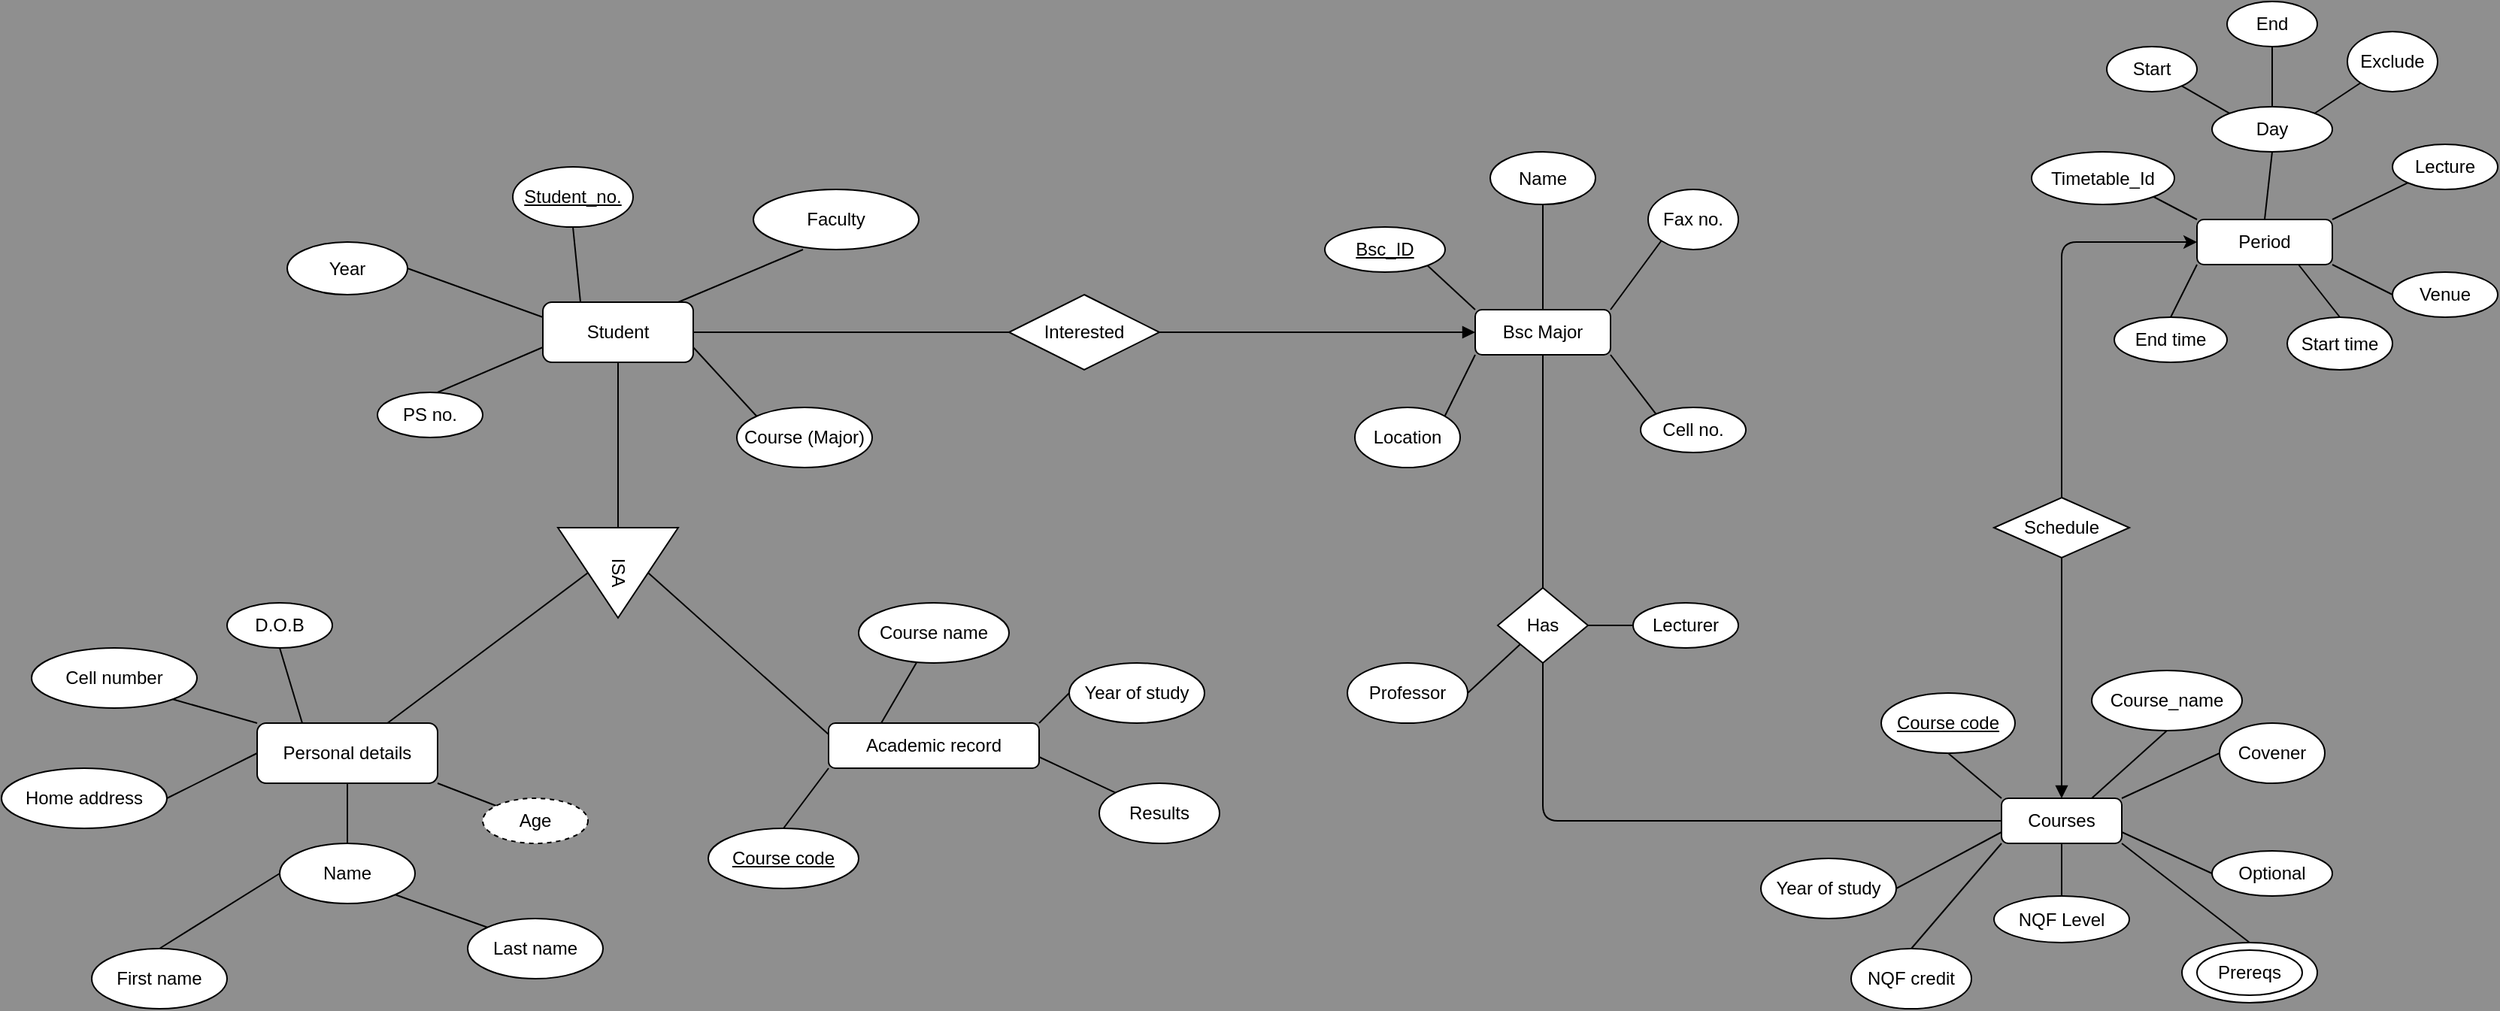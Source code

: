 <mxfile>
    <diagram name="Page-1" id="FQQqBNlwL5EXPb4EJAQb">
        <mxGraphModel dx="1403" dy="512" grid="1" gridSize="10" guides="1" tooltips="1" connect="1" arrows="1" fold="1" page="1" pageScale="1" pageWidth="827" pageHeight="1169" background="#8F8F8F" math="0" shadow="0">
            <root>
                <mxCell id="0"/>
                <mxCell id="1" parent="0"/>
                <mxCell id="47" style="edgeStyle=none;html=1;exitX=1;exitY=0.5;exitDx=0;exitDy=0;entryX=0;entryY=0.5;entryDx=0;entryDy=0;endArrow=none;endFill=0;" parent="1" source="2" target="46" edge="1">
                    <mxGeometry relative="1" as="geometry"/>
                </mxCell>
                <mxCell id="2" value="Student" style="rounded=1;whiteSpace=wrap;html=1;" parent="1" vertex="1">
                    <mxGeometry x="240" y="640" width="100" height="40" as="geometry"/>
                </mxCell>
                <mxCell id="3" value="&lt;u&gt;Student_no.&lt;/u&gt;" style="ellipse;whiteSpace=wrap;html=1;" parent="1" vertex="1">
                    <mxGeometry x="220" y="550" width="80" height="40" as="geometry"/>
                </mxCell>
                <mxCell id="4" value="Faculty" style="ellipse;whiteSpace=wrap;html=1;" parent="1" vertex="1">
                    <mxGeometry x="380" y="565" width="110" height="40" as="geometry"/>
                </mxCell>
                <mxCell id="5" value="PS no." style="ellipse;whiteSpace=wrap;html=1;" parent="1" vertex="1">
                    <mxGeometry x="130" y="700" width="70" height="30" as="geometry"/>
                </mxCell>
                <mxCell id="6" value="Course (Major)" style="ellipse;whiteSpace=wrap;html=1;" parent="1" vertex="1">
                    <mxGeometry x="369" y="710" width="90" height="40" as="geometry"/>
                </mxCell>
                <mxCell id="9" value="" style="endArrow=none;html=1;entryX=0.5;entryY=1;entryDx=0;entryDy=0;" parent="1" target="3" edge="1">
                    <mxGeometry width="50" height="50" relative="1" as="geometry">
                        <mxPoint x="265" y="640" as="sourcePoint"/>
                        <mxPoint x="315" y="590" as="targetPoint"/>
                    </mxGeometry>
                </mxCell>
                <mxCell id="10" value="" style="endArrow=none;html=1;entryX=0.3;entryY=1;entryDx=0;entryDy=0;entryPerimeter=0;" parent="1" target="4" edge="1">
                    <mxGeometry width="50" height="50" relative="1" as="geometry">
                        <mxPoint x="330" y="640" as="sourcePoint"/>
                        <mxPoint x="380" y="590" as="targetPoint"/>
                    </mxGeometry>
                </mxCell>
                <mxCell id="11" value="" style="endArrow=none;html=1;entryX=0;entryY=0.75;entryDx=0;entryDy=0;" parent="1" target="2" edge="1">
                    <mxGeometry width="50" height="50" relative="1" as="geometry">
                        <mxPoint x="170" y="700" as="sourcePoint"/>
                        <mxPoint x="220" y="650" as="targetPoint"/>
                    </mxGeometry>
                </mxCell>
                <mxCell id="12" value="" style="endArrow=none;html=1;exitX=1;exitY=0.75;exitDx=0;exitDy=0;entryX=0;entryY=0;entryDx=0;entryDy=0;" parent="1" source="2" target="6" edge="1">
                    <mxGeometry width="50" height="50" relative="1" as="geometry">
                        <mxPoint x="390" y="750" as="sourcePoint"/>
                        <mxPoint x="440" y="700" as="targetPoint"/>
                    </mxGeometry>
                </mxCell>
                <mxCell id="13" value="ISA" style="triangle;whiteSpace=wrap;html=1;rotation=90;" parent="1" vertex="1">
                    <mxGeometry x="260" y="780" width="60" height="80" as="geometry"/>
                </mxCell>
                <mxCell id="14" value="" style="endArrow=none;html=1;exitX=0;exitY=0.5;exitDx=0;exitDy=0;" parent="1" source="13" edge="1">
                    <mxGeometry width="50" height="50" relative="1" as="geometry">
                        <mxPoint x="240" y="730" as="sourcePoint"/>
                        <mxPoint x="290" y="680" as="targetPoint"/>
                    </mxGeometry>
                </mxCell>
                <mxCell id="40" style="edgeStyle=none;html=1;exitX=0;exitY=1;exitDx=0;exitDy=0;entryX=0.5;entryY=0;entryDx=0;entryDy=0;endArrow=none;endFill=0;" parent="1" source="15" target="39" edge="1">
                    <mxGeometry relative="1" as="geometry"/>
                </mxCell>
                <mxCell id="41" style="edgeStyle=none;html=1;exitX=1;exitY=0.75;exitDx=0;exitDy=0;endArrow=none;endFill=0;" parent="1" source="15" target="38" edge="1">
                    <mxGeometry relative="1" as="geometry"/>
                </mxCell>
                <mxCell id="42" style="edgeStyle=none;html=1;exitX=1;exitY=0;exitDx=0;exitDy=0;entryX=0;entryY=0.5;entryDx=0;entryDy=0;endArrow=none;endFill=0;" parent="1" source="15" target="37" edge="1">
                    <mxGeometry relative="1" as="geometry"/>
                </mxCell>
                <mxCell id="43" style="edgeStyle=none;html=1;exitX=0.25;exitY=0;exitDx=0;exitDy=0;endArrow=none;endFill=0;" parent="1" source="15" target="36" edge="1">
                    <mxGeometry relative="1" as="geometry"/>
                </mxCell>
                <mxCell id="44" style="edgeStyle=none;html=1;exitX=0;exitY=0.25;exitDx=0;exitDy=0;entryX=0.5;entryY=0;entryDx=0;entryDy=0;endArrow=none;endFill=0;" parent="1" source="15" target="13" edge="1">
                    <mxGeometry relative="1" as="geometry"/>
                </mxCell>
                <mxCell id="15" value="Academic record" style="rounded=1;whiteSpace=wrap;html=1;" parent="1" vertex="1">
                    <mxGeometry x="430" y="920" width="140" height="30" as="geometry"/>
                </mxCell>
                <mxCell id="28" style="edgeStyle=none;html=1;endArrow=none;endFill=0;" parent="1" source="16" target="20" edge="1">
                    <mxGeometry relative="1" as="geometry"/>
                </mxCell>
                <mxCell id="29" style="edgeStyle=none;html=1;exitX=1;exitY=1;exitDx=0;exitDy=0;endArrow=none;endFill=0;" parent="1" source="16" target="24" edge="1">
                    <mxGeometry relative="1" as="geometry"/>
                </mxCell>
                <mxCell id="33" style="edgeStyle=none;html=1;exitX=0;exitY=0.5;exitDx=0;exitDy=0;entryX=1;entryY=0.5;entryDx=0;entryDy=0;endArrow=none;endFill=0;" parent="1" source="16" target="23" edge="1">
                    <mxGeometry relative="1" as="geometry"/>
                </mxCell>
                <mxCell id="34" style="edgeStyle=none;html=1;exitX=0;exitY=0;exitDx=0;exitDy=0;entryX=1;entryY=1;entryDx=0;entryDy=0;endArrow=none;endFill=0;" parent="1" source="16" target="22" edge="1">
                    <mxGeometry relative="1" as="geometry"/>
                </mxCell>
                <mxCell id="35" style="edgeStyle=none;html=1;exitX=0.25;exitY=0;exitDx=0;exitDy=0;entryX=0.5;entryY=1;entryDx=0;entryDy=0;endArrow=none;endFill=0;" parent="1" source="16" target="21" edge="1">
                    <mxGeometry relative="1" as="geometry"/>
                </mxCell>
                <mxCell id="16" value="Personal details" style="rounded=1;whiteSpace=wrap;html=1;" parent="1" vertex="1">
                    <mxGeometry x="50" y="920" width="120" height="40" as="geometry"/>
                </mxCell>
                <mxCell id="17" value="Last name" style="ellipse;whiteSpace=wrap;html=1;" parent="1" vertex="1">
                    <mxGeometry x="190" y="1050" width="90" height="40" as="geometry"/>
                </mxCell>
                <mxCell id="19" value="First name" style="ellipse;whiteSpace=wrap;html=1;" parent="1" vertex="1">
                    <mxGeometry x="-60" y="1070" width="90" height="40" as="geometry"/>
                </mxCell>
                <mxCell id="30" style="edgeStyle=none;html=1;exitX=1;exitY=1;exitDx=0;exitDy=0;entryX=0;entryY=0;entryDx=0;entryDy=0;endArrow=none;endFill=0;" parent="1" source="20" target="17" edge="1">
                    <mxGeometry relative="1" as="geometry"/>
                </mxCell>
                <mxCell id="32" style="edgeStyle=none;html=1;exitX=0;exitY=0.5;exitDx=0;exitDy=0;entryX=0.5;entryY=0;entryDx=0;entryDy=0;endArrow=none;endFill=0;" parent="1" source="20" target="19" edge="1">
                    <mxGeometry relative="1" as="geometry"/>
                </mxCell>
                <mxCell id="20" value="Name" style="ellipse;whiteSpace=wrap;html=1;" parent="1" vertex="1">
                    <mxGeometry x="65" y="1000" width="90" height="40" as="geometry"/>
                </mxCell>
                <mxCell id="21" value="D.O.B" style="ellipse;whiteSpace=wrap;html=1;" parent="1" vertex="1">
                    <mxGeometry x="30" y="840" width="70" height="30" as="geometry"/>
                </mxCell>
                <mxCell id="22" value="Cell number" style="ellipse;whiteSpace=wrap;html=1;" parent="1" vertex="1">
                    <mxGeometry x="-100" y="870" width="110" height="40" as="geometry"/>
                </mxCell>
                <mxCell id="23" value="Home address" style="ellipse;whiteSpace=wrap;html=1;" parent="1" vertex="1">
                    <mxGeometry x="-120" y="950" width="110" height="40" as="geometry"/>
                </mxCell>
                <mxCell id="24" value="Age" style="ellipse;whiteSpace=wrap;html=1;dashed=1;" parent="1" vertex="1">
                    <mxGeometry x="200" y="970" width="70" height="30" as="geometry"/>
                </mxCell>
                <mxCell id="25" value="Year" style="ellipse;whiteSpace=wrap;html=1;" parent="1" vertex="1">
                    <mxGeometry x="70" y="600" width="80" height="35" as="geometry"/>
                </mxCell>
                <mxCell id="26" value="" style="endArrow=none;html=1;exitX=1;exitY=0.5;exitDx=0;exitDy=0;" parent="1" source="25" edge="1">
                    <mxGeometry width="50" height="50" relative="1" as="geometry">
                        <mxPoint x="190" y="700" as="sourcePoint"/>
                        <mxPoint x="240" y="650" as="targetPoint"/>
                    </mxGeometry>
                </mxCell>
                <mxCell id="27" value="" style="endArrow=none;html=1;" parent="1" source="16" edge="1">
                    <mxGeometry width="50" height="50" relative="1" as="geometry">
                        <mxPoint x="220" y="870" as="sourcePoint"/>
                        <mxPoint x="270" y="820" as="targetPoint"/>
                    </mxGeometry>
                </mxCell>
                <mxCell id="36" value="Course name" style="ellipse;whiteSpace=wrap;html=1;" parent="1" vertex="1">
                    <mxGeometry x="450" y="840" width="100" height="40" as="geometry"/>
                </mxCell>
                <mxCell id="37" value="Year of study" style="ellipse;whiteSpace=wrap;html=1;" parent="1" vertex="1">
                    <mxGeometry x="590" y="880" width="90" height="40" as="geometry"/>
                </mxCell>
                <mxCell id="38" value="Results" style="ellipse;whiteSpace=wrap;html=1;" parent="1" vertex="1">
                    <mxGeometry x="610" y="960" width="80" height="40" as="geometry"/>
                </mxCell>
                <mxCell id="39" value="&lt;u&gt;Course code&lt;/u&gt;" style="ellipse;whiteSpace=wrap;html=1;" parent="1" vertex="1">
                    <mxGeometry x="350" y="990" width="100" height="40" as="geometry"/>
                </mxCell>
                <mxCell id="54" style="edgeStyle=none;html=1;exitX=0.5;exitY=0;exitDx=0;exitDy=0;entryX=0.5;entryY=1;entryDx=0;entryDy=0;endArrow=none;endFill=0;" parent="1" source="45" target="50" edge="1">
                    <mxGeometry relative="1" as="geometry"/>
                </mxCell>
                <mxCell id="55" style="edgeStyle=none;html=1;exitX=0;exitY=0;exitDx=0;exitDy=0;entryX=1;entryY=1;entryDx=0;entryDy=0;endArrow=none;endFill=0;" parent="1" source="45" target="49" edge="1">
                    <mxGeometry relative="1" as="geometry"/>
                </mxCell>
                <mxCell id="56" style="edgeStyle=none;html=1;exitX=1;exitY=0;exitDx=0;exitDy=0;entryX=0;entryY=1;entryDx=0;entryDy=0;endArrow=none;endFill=0;" parent="1" source="45" target="53" edge="1">
                    <mxGeometry relative="1" as="geometry"/>
                </mxCell>
                <mxCell id="57" style="edgeStyle=none;html=1;exitX=0;exitY=1;exitDx=0;exitDy=0;entryX=1;entryY=0;entryDx=0;entryDy=0;endArrow=none;endFill=0;" parent="1" source="45" target="51" edge="1">
                    <mxGeometry relative="1" as="geometry"/>
                </mxCell>
                <mxCell id="58" style="edgeStyle=none;html=1;exitX=1;exitY=1;exitDx=0;exitDy=0;entryX=0;entryY=0;entryDx=0;entryDy=0;endArrow=none;endFill=0;" parent="1" source="45" target="52" edge="1">
                    <mxGeometry relative="1" as="geometry"/>
                </mxCell>
                <mxCell id="79" style="edgeStyle=none;html=1;exitX=0.5;exitY=1;exitDx=0;exitDy=0;entryX=0.5;entryY=0;entryDx=0;entryDy=0;endArrow=none;endFill=0;" parent="1" source="45" target="60" edge="1">
                    <mxGeometry relative="1" as="geometry"/>
                </mxCell>
                <mxCell id="45" value="Bsc Major" style="rounded=1;whiteSpace=wrap;html=1;" parent="1" vertex="1">
                    <mxGeometry x="860" y="645" width="90" height="30" as="geometry"/>
                </mxCell>
                <mxCell id="48" style="edgeStyle=none;html=1;exitX=1;exitY=0.5;exitDx=0;exitDy=0;entryX=0;entryY=0.5;entryDx=0;entryDy=0;endArrow=block;endFill=1;" parent="1" source="46" target="45" edge="1">
                    <mxGeometry relative="1" as="geometry"/>
                </mxCell>
                <mxCell id="46" value="Interested" style="rhombus;whiteSpace=wrap;html=1;" parent="1" vertex="1">
                    <mxGeometry x="550" y="635" width="100" height="50" as="geometry"/>
                </mxCell>
                <mxCell id="49" value="&lt;u&gt;Bsc_ID&lt;/u&gt;" style="ellipse;whiteSpace=wrap;html=1;" parent="1" vertex="1">
                    <mxGeometry x="760" y="590" width="80" height="30" as="geometry"/>
                </mxCell>
                <mxCell id="50" value="Name" style="ellipse;whiteSpace=wrap;html=1;" parent="1" vertex="1">
                    <mxGeometry x="870" y="540" width="70" height="35" as="geometry"/>
                </mxCell>
                <mxCell id="51" value="Location" style="ellipse;whiteSpace=wrap;html=1;" parent="1" vertex="1">
                    <mxGeometry x="780" y="710" width="70" height="40" as="geometry"/>
                </mxCell>
                <mxCell id="52" value="Cell no." style="ellipse;whiteSpace=wrap;html=1;" parent="1" vertex="1">
                    <mxGeometry x="970" y="710" width="70" height="30" as="geometry"/>
                </mxCell>
                <mxCell id="53" value="Fax no." style="ellipse;whiteSpace=wrap;html=1;" parent="1" vertex="1">
                    <mxGeometry x="975" y="565" width="60" height="40" as="geometry"/>
                </mxCell>
                <mxCell id="71" style="edgeStyle=none;html=1;exitX=0;exitY=0;exitDx=0;exitDy=0;entryX=0.5;entryY=1;entryDx=0;entryDy=0;endArrow=none;endFill=0;" parent="1" source="59" target="67" edge="1">
                    <mxGeometry relative="1" as="geometry"/>
                </mxCell>
                <mxCell id="72" style="edgeStyle=none;html=1;exitX=0.75;exitY=0;exitDx=0;exitDy=0;entryX=0.5;entryY=1;entryDx=0;entryDy=0;endArrow=none;endFill=0;" parent="1" source="59" target="68" edge="1">
                    <mxGeometry relative="1" as="geometry"/>
                </mxCell>
                <mxCell id="73" style="edgeStyle=none;html=1;exitX=1;exitY=0;exitDx=0;exitDy=0;entryX=0;entryY=0.5;entryDx=0;entryDy=0;endArrow=none;endFill=0;" parent="1" source="59" target="62" edge="1">
                    <mxGeometry relative="1" as="geometry"/>
                </mxCell>
                <mxCell id="74" style="edgeStyle=none;html=1;exitX=0.5;exitY=1;exitDx=0;exitDy=0;endArrow=none;endFill=0;" parent="1" source="59" target="64" edge="1">
                    <mxGeometry relative="1" as="geometry"/>
                </mxCell>
                <mxCell id="75" style="edgeStyle=none;html=1;exitX=1;exitY=0.75;exitDx=0;exitDy=0;entryX=0;entryY=0.5;entryDx=0;entryDy=0;endArrow=none;endFill=0;" parent="1" source="59" target="63" edge="1">
                    <mxGeometry relative="1" as="geometry"/>
                </mxCell>
                <mxCell id="76" style="edgeStyle=none;html=1;exitX=1;exitY=1;exitDx=0;exitDy=0;entryX=0.5;entryY=0;entryDx=0;entryDy=0;endArrow=none;endFill=0;" parent="1" source="59" target="61" edge="1">
                    <mxGeometry relative="1" as="geometry"/>
                </mxCell>
                <mxCell id="77" style="edgeStyle=none;html=1;exitX=0;exitY=1;exitDx=0;exitDy=0;entryX=0.5;entryY=0;entryDx=0;entryDy=0;endArrow=none;endFill=0;" parent="1" source="59" target="65" edge="1">
                    <mxGeometry relative="1" as="geometry"/>
                </mxCell>
                <mxCell id="78" style="edgeStyle=none;html=1;exitX=0;exitY=0.75;exitDx=0;exitDy=0;entryX=1;entryY=0.5;entryDx=0;entryDy=0;endArrow=none;endFill=0;" parent="1" source="59" target="66" edge="1">
                    <mxGeometry relative="1" as="geometry"/>
                </mxCell>
                <mxCell id="59" value="Courses" style="rounded=1;whiteSpace=wrap;html=1;" parent="1" vertex="1">
                    <mxGeometry x="1210" y="970" width="80" height="30" as="geometry"/>
                </mxCell>
                <mxCell id="80" style="edgeStyle=none;html=1;exitX=0.5;exitY=1;exitDx=0;exitDy=0;entryX=0;entryY=0.5;entryDx=0;entryDy=0;endArrow=none;endFill=0;" parent="1" source="60" target="59" edge="1">
                    <mxGeometry relative="1" as="geometry">
                        <Array as="points">
                            <mxPoint x="905" y="985"/>
                        </Array>
                    </mxGeometry>
                </mxCell>
                <mxCell id="105" style="edgeStyle=none;html=1;exitX=1;exitY=0.5;exitDx=0;exitDy=0;entryX=0;entryY=0.5;entryDx=0;entryDy=0;endArrow=none;endFill=0;" parent="1" source="60" target="103" edge="1">
                    <mxGeometry relative="1" as="geometry"/>
                </mxCell>
                <mxCell id="106" style="edgeStyle=none;html=1;exitX=0;exitY=1;exitDx=0;exitDy=0;entryX=1;entryY=0.5;entryDx=0;entryDy=0;endArrow=none;endFill=0;" parent="1" source="60" target="104" edge="1">
                    <mxGeometry relative="1" as="geometry"/>
                </mxCell>
                <mxCell id="60" value="Has" style="rhombus;whiteSpace=wrap;html=1;" parent="1" vertex="1">
                    <mxGeometry x="875" y="830" width="60" height="50" as="geometry"/>
                </mxCell>
                <mxCell id="62" value="Covener" style="ellipse;whiteSpace=wrap;html=1;" parent="1" vertex="1">
                    <mxGeometry x="1355" y="920" width="70" height="40" as="geometry"/>
                </mxCell>
                <mxCell id="63" value="Optional" style="ellipse;whiteSpace=wrap;html=1;" parent="1" vertex="1">
                    <mxGeometry x="1350" y="1005" width="80" height="30" as="geometry"/>
                </mxCell>
                <mxCell id="64" value="NQF Level" style="ellipse;whiteSpace=wrap;html=1;" parent="1" vertex="1">
                    <mxGeometry x="1205" y="1035" width="90" height="31" as="geometry"/>
                </mxCell>
                <mxCell id="65" value="NQF credit" style="ellipse;whiteSpace=wrap;html=1;" parent="1" vertex="1">
                    <mxGeometry x="1110" y="1070" width="80" height="40" as="geometry"/>
                </mxCell>
                <mxCell id="66" value="Year of study" style="ellipse;whiteSpace=wrap;html=1;" parent="1" vertex="1">
                    <mxGeometry x="1050" y="1010" width="90" height="40" as="geometry"/>
                </mxCell>
                <mxCell id="67" value="&lt;u&gt;Course code&lt;/u&gt;" style="ellipse;whiteSpace=wrap;html=1;" parent="1" vertex="1">
                    <mxGeometry x="1130" y="900" width="89" height="40" as="geometry"/>
                </mxCell>
                <mxCell id="68" value="Course_name" style="ellipse;whiteSpace=wrap;html=1;" parent="1" vertex="1">
                    <mxGeometry x="1270" y="885" width="100" height="40" as="geometry"/>
                </mxCell>
                <mxCell id="70" value="" style="group" parent="1" vertex="1" connectable="0">
                    <mxGeometry x="1330" y="1066" width="90" height="40" as="geometry"/>
                </mxCell>
                <mxCell id="61" value="" style="ellipse;whiteSpace=wrap;html=1;" parent="70" vertex="1">
                    <mxGeometry width="90" height="40" as="geometry"/>
                </mxCell>
                <mxCell id="69" value="Prereqs" style="ellipse;whiteSpace=wrap;html=1;" parent="70" vertex="1">
                    <mxGeometry x="10" y="5" width="70" height="30" as="geometry"/>
                </mxCell>
                <mxCell id="91" style="edgeStyle=none;html=1;exitX=0;exitY=0;exitDx=0;exitDy=0;entryX=1;entryY=1;entryDx=0;entryDy=0;endArrow=none;endFill=0;" parent="1" source="81" target="88" edge="1">
                    <mxGeometry relative="1" as="geometry"/>
                </mxCell>
                <mxCell id="92" style="edgeStyle=none;html=1;exitX=0.5;exitY=0;exitDx=0;exitDy=0;entryX=0.5;entryY=1;entryDx=0;entryDy=0;endArrow=none;endFill=0;" parent="1" source="81" target="87" edge="1">
                    <mxGeometry relative="1" as="geometry"/>
                </mxCell>
                <mxCell id="96" style="edgeStyle=none;html=1;exitX=1;exitY=0;exitDx=0;exitDy=0;entryX=0;entryY=1;entryDx=0;entryDy=0;endArrow=none;endFill=0;" parent="1" source="81" target="90" edge="1">
                    <mxGeometry relative="1" as="geometry"/>
                </mxCell>
                <mxCell id="97" style="edgeStyle=none;html=1;exitX=1;exitY=1;exitDx=0;exitDy=0;entryX=0;entryY=0.5;entryDx=0;entryDy=0;endArrow=none;endFill=0;" parent="1" source="81" target="89" edge="1">
                    <mxGeometry relative="1" as="geometry"/>
                </mxCell>
                <mxCell id="98" style="edgeStyle=none;html=1;exitX=0.75;exitY=1;exitDx=0;exitDy=0;entryX=0.5;entryY=0;entryDx=0;entryDy=0;endArrow=none;endFill=0;" parent="1" source="81" target="83" edge="1">
                    <mxGeometry relative="1" as="geometry"/>
                </mxCell>
                <mxCell id="99" style="edgeStyle=none;html=1;exitX=0;exitY=1;exitDx=0;exitDy=0;entryX=0.5;entryY=0;entryDx=0;entryDy=0;endArrow=none;endFill=0;" parent="1" source="81" target="82" edge="1">
                    <mxGeometry relative="1" as="geometry"/>
                </mxCell>
                <mxCell id="81" value="Period" style="rounded=1;whiteSpace=wrap;html=1;" parent="1" vertex="1">
                    <mxGeometry x="1340" y="585" width="90" height="30" as="geometry"/>
                </mxCell>
                <mxCell id="82" value="End time" style="ellipse;whiteSpace=wrap;html=1;" parent="1" vertex="1">
                    <mxGeometry x="1285" y="650" width="75" height="30" as="geometry"/>
                </mxCell>
                <mxCell id="83" value="Start time" style="ellipse;whiteSpace=wrap;html=1;" parent="1" vertex="1">
                    <mxGeometry x="1400" y="650" width="70" height="35" as="geometry"/>
                </mxCell>
                <mxCell id="84" value="Exclude" style="ellipse;whiteSpace=wrap;html=1;" parent="1" vertex="1">
                    <mxGeometry x="1440" y="460" width="60" height="40" as="geometry"/>
                </mxCell>
                <mxCell id="85" value="End" style="ellipse;whiteSpace=wrap;html=1;" parent="1" vertex="1">
                    <mxGeometry x="1360" y="440" width="60" height="30" as="geometry"/>
                </mxCell>
                <mxCell id="86" value="Start" style="ellipse;whiteSpace=wrap;html=1;" parent="1" vertex="1">
                    <mxGeometry x="1280" y="470" width="60" height="30" as="geometry"/>
                </mxCell>
                <mxCell id="93" style="edgeStyle=none;html=1;exitX=0;exitY=0;exitDx=0;exitDy=0;endArrow=none;endFill=0;" parent="1" source="87" target="86" edge="1">
                    <mxGeometry relative="1" as="geometry"/>
                </mxCell>
                <mxCell id="94" style="edgeStyle=none;html=1;exitX=0.5;exitY=0;exitDx=0;exitDy=0;entryX=0.5;entryY=1;entryDx=0;entryDy=0;endArrow=none;endFill=0;" parent="1" source="87" target="85" edge="1">
                    <mxGeometry relative="1" as="geometry"/>
                </mxCell>
                <mxCell id="95" style="edgeStyle=none;html=1;exitX=1;exitY=0;exitDx=0;exitDy=0;entryX=0;entryY=1;entryDx=0;entryDy=0;endArrow=none;endFill=0;" parent="1" source="87" target="84" edge="1">
                    <mxGeometry relative="1" as="geometry"/>
                </mxCell>
                <mxCell id="87" value="Day" style="ellipse;whiteSpace=wrap;html=1;" parent="1" vertex="1">
                    <mxGeometry x="1350" y="510" width="80" height="30" as="geometry"/>
                </mxCell>
                <mxCell id="88" value="Timetable_Id" style="ellipse;whiteSpace=wrap;html=1;" parent="1" vertex="1">
                    <mxGeometry x="1230" y="540" width="95" height="35" as="geometry"/>
                </mxCell>
                <mxCell id="89" value="Venue" style="ellipse;whiteSpace=wrap;html=1;" parent="1" vertex="1">
                    <mxGeometry x="1470" y="620" width="70" height="30" as="geometry"/>
                </mxCell>
                <mxCell id="90" value="Lecture" style="ellipse;whiteSpace=wrap;html=1;" parent="1" vertex="1">
                    <mxGeometry x="1470" y="535" width="70" height="30" as="geometry"/>
                </mxCell>
                <mxCell id="101" style="edgeStyle=none;html=1;entryX=0.5;entryY=0;entryDx=0;entryDy=0;endArrow=block;endFill=1;startArrow=none;startFill=0;" parent="1" source="100" target="59" edge="1">
                    <mxGeometry relative="1" as="geometry"/>
                </mxCell>
                <mxCell id="102" style="edgeStyle=none;html=1;exitX=0.5;exitY=0;exitDx=0;exitDy=0;entryX=0;entryY=0.5;entryDx=0;entryDy=0;endArrow=classic;endFill=1;startArrow=none;startFill=0;" parent="1" source="100" target="81" edge="1">
                    <mxGeometry relative="1" as="geometry">
                        <Array as="points">
                            <mxPoint x="1250" y="600"/>
                        </Array>
                    </mxGeometry>
                </mxCell>
                <mxCell id="100" value="Schedule" style="rhombus;whiteSpace=wrap;html=1;" parent="1" vertex="1">
                    <mxGeometry x="1205" y="770" width="90" height="40" as="geometry"/>
                </mxCell>
                <mxCell id="103" value="Lecturer" style="ellipse;whiteSpace=wrap;html=1;" parent="1" vertex="1">
                    <mxGeometry x="965" y="840" width="70" height="30" as="geometry"/>
                </mxCell>
                <mxCell id="104" value="Professor" style="ellipse;whiteSpace=wrap;html=1;" parent="1" vertex="1">
                    <mxGeometry x="775" y="880" width="80" height="40" as="geometry"/>
                </mxCell>
            </root>
        </mxGraphModel>
    </diagram>
</mxfile>
